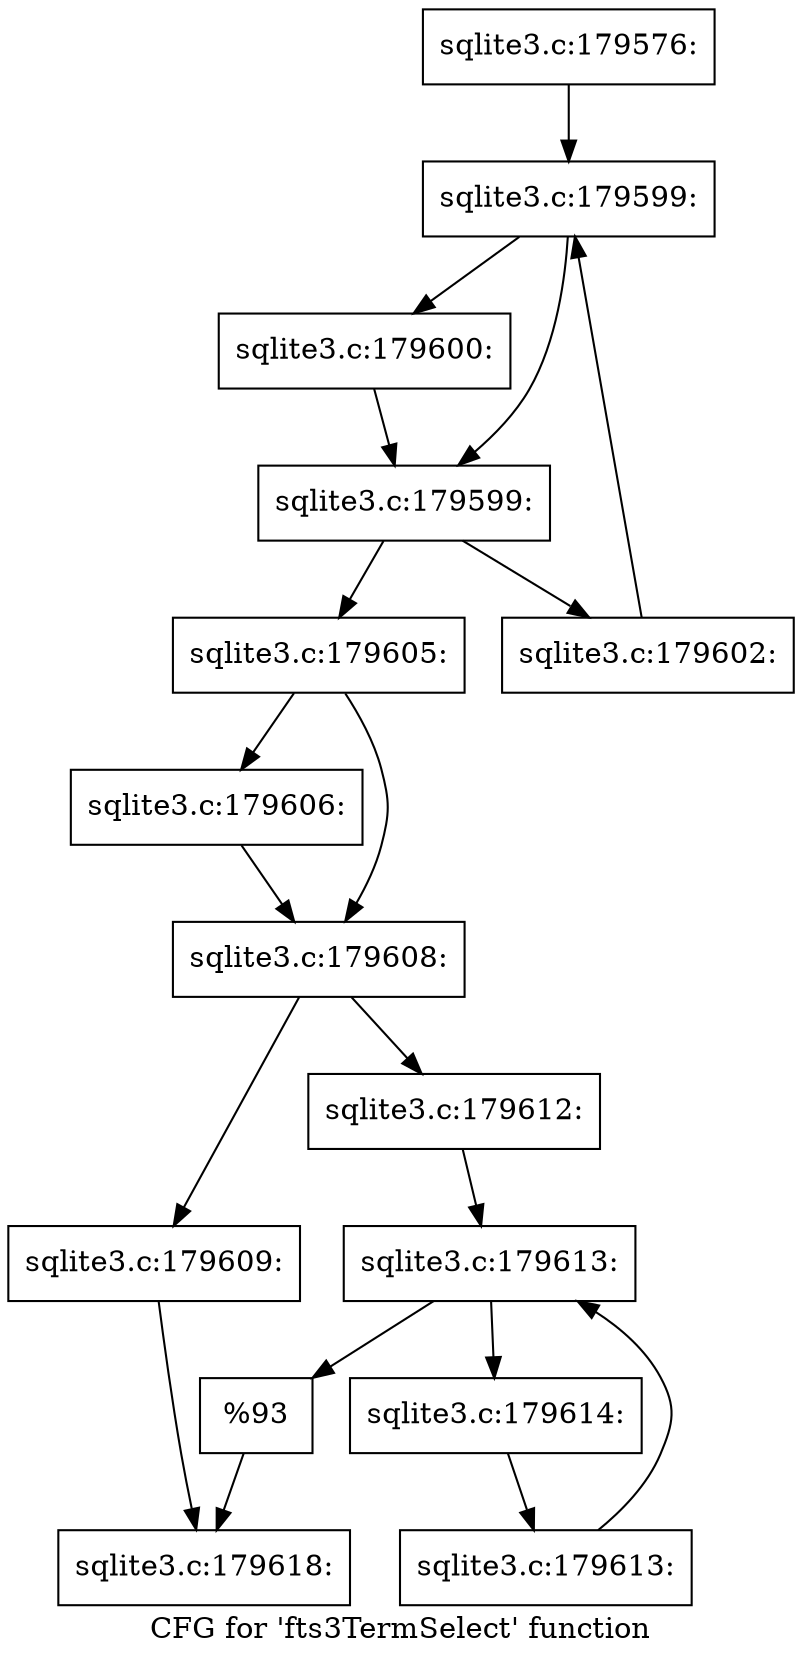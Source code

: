 digraph "CFG for 'fts3TermSelect' function" {
	label="CFG for 'fts3TermSelect' function";

	Node0x55c0faedc2b0 [shape=record,label="{sqlite3.c:179576:}"];
	Node0x55c0faedc2b0 -> Node0x55c0faee44a0;
	Node0x55c0faee44a0 [shape=record,label="{sqlite3.c:179599:}"];
	Node0x55c0faee44a0 -> Node0x55c0faee46d0;
	Node0x55c0faee44a0 -> Node0x55c0faee4680;
	Node0x55c0faee46d0 [shape=record,label="{sqlite3.c:179600:}"];
	Node0x55c0faee46d0 -> Node0x55c0faee4680;
	Node0x55c0faee4680 [shape=record,label="{sqlite3.c:179599:}"];
	Node0x55c0faee4680 -> Node0x55c0faee4f60;
	Node0x55c0faee4680 -> Node0x55c0faee4600;
	Node0x55c0faee4f60 [shape=record,label="{sqlite3.c:179602:}"];
	Node0x55c0faee4f60 -> Node0x55c0faee44a0;
	Node0x55c0faee4600 [shape=record,label="{sqlite3.c:179605:}"];
	Node0x55c0faee4600 -> Node0x55c0f6b7a4a0;
	Node0x55c0faee4600 -> Node0x55c0faee5920;
	Node0x55c0f6b7a4a0 [shape=record,label="{sqlite3.c:179606:}"];
	Node0x55c0f6b7a4a0 -> Node0x55c0faee5920;
	Node0x55c0faee5920 [shape=record,label="{sqlite3.c:179608:}"];
	Node0x55c0faee5920 -> Node0x55c0f6b7a450;
	Node0x55c0faee5920 -> Node0x55c0faee69a0;
	Node0x55c0f6b7a450 [shape=record,label="{sqlite3.c:179609:}"];
	Node0x55c0f6b7a450 -> Node0x55c0faee6630;
	Node0x55c0faee69a0 [shape=record,label="{sqlite3.c:179612:}"];
	Node0x55c0faee69a0 -> Node0x55c0faee77c0;
	Node0x55c0faee77c0 [shape=record,label="{sqlite3.c:179613:}"];
	Node0x55c0faee77c0 -> Node0x55c0faee7900;
	Node0x55c0faee77c0 -> Node0x55c0faee7610;
	Node0x55c0faee7900 [shape=record,label="{sqlite3.c:179614:}"];
	Node0x55c0faee7900 -> Node0x55c0faee7870;
	Node0x55c0faee7870 [shape=record,label="{sqlite3.c:179613:}"];
	Node0x55c0faee7870 -> Node0x55c0faee77c0;
	Node0x55c0faee7610 [shape=record,label="{%93}"];
	Node0x55c0faee7610 -> Node0x55c0faee6630;
	Node0x55c0faee6630 [shape=record,label="{sqlite3.c:179618:}"];
}
